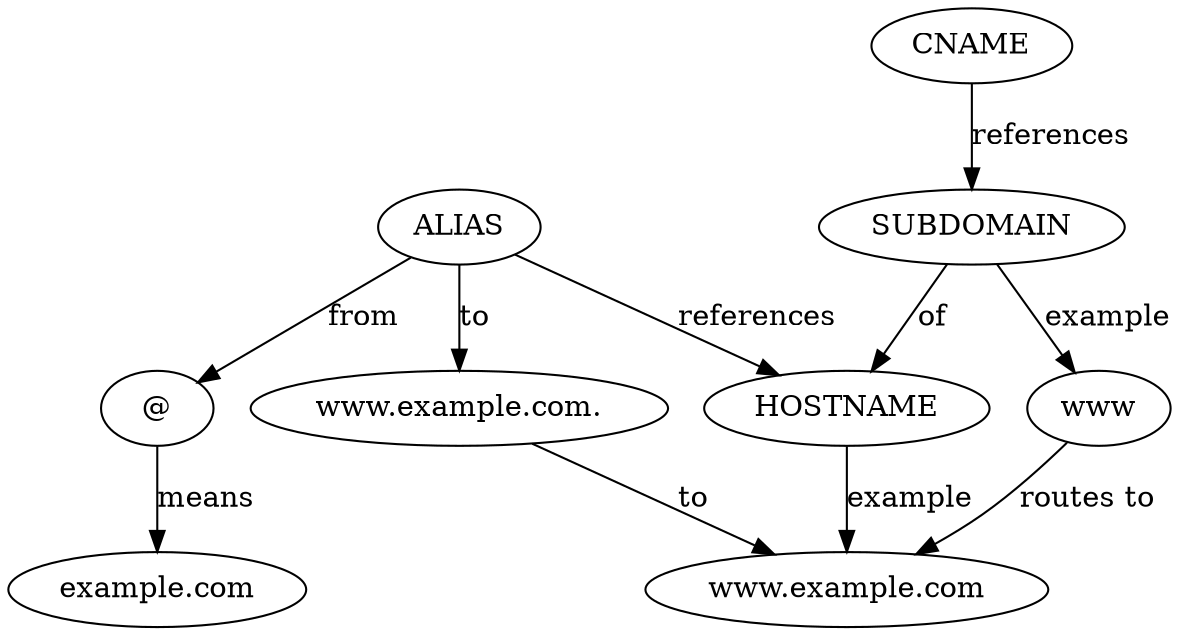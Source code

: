 digraph DNS {
    ALIAS -> "@" [label = "from", headUrl = "https://docs.gandi.net/en/domain_names/faq/record_types/alias_record.html"]
    "@" -> "example.com" [label = "means"];
    ALIAS -> "www.example.com." [label = "to"]
    ALIAS -> HOSTNAME [label ="references"];
    HOSTNAME -> "www.example.com" [label ="example"];
    "www.example.com." -> "www.example.com" [label = "to", labelURL ="www.example.com"];
    CNAME -> SUBDOMAIN [label ="references"];
    SUBDOMAIN -> "www" [label = "example"]; 
    SUBDOMAIN -> HOSTNAME [label="of"];
    "www" -> "www.example.com" [label = "routes to"];

}